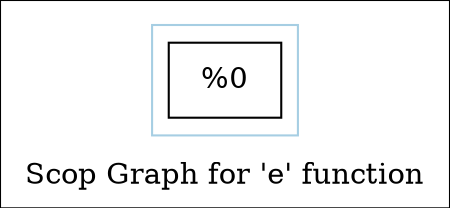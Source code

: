 digraph "Scop Graph for 'e' function" {
	label="Scop Graph for 'e' function";

	Node0x1afd330 [shape=record,label="{%0}"];
	colorscheme = "paired12"
        subgraph cluster_0x1aceed0 {
          label = "";
          style = solid;
          color = 1
          Node0x1afd330;
        }
}
